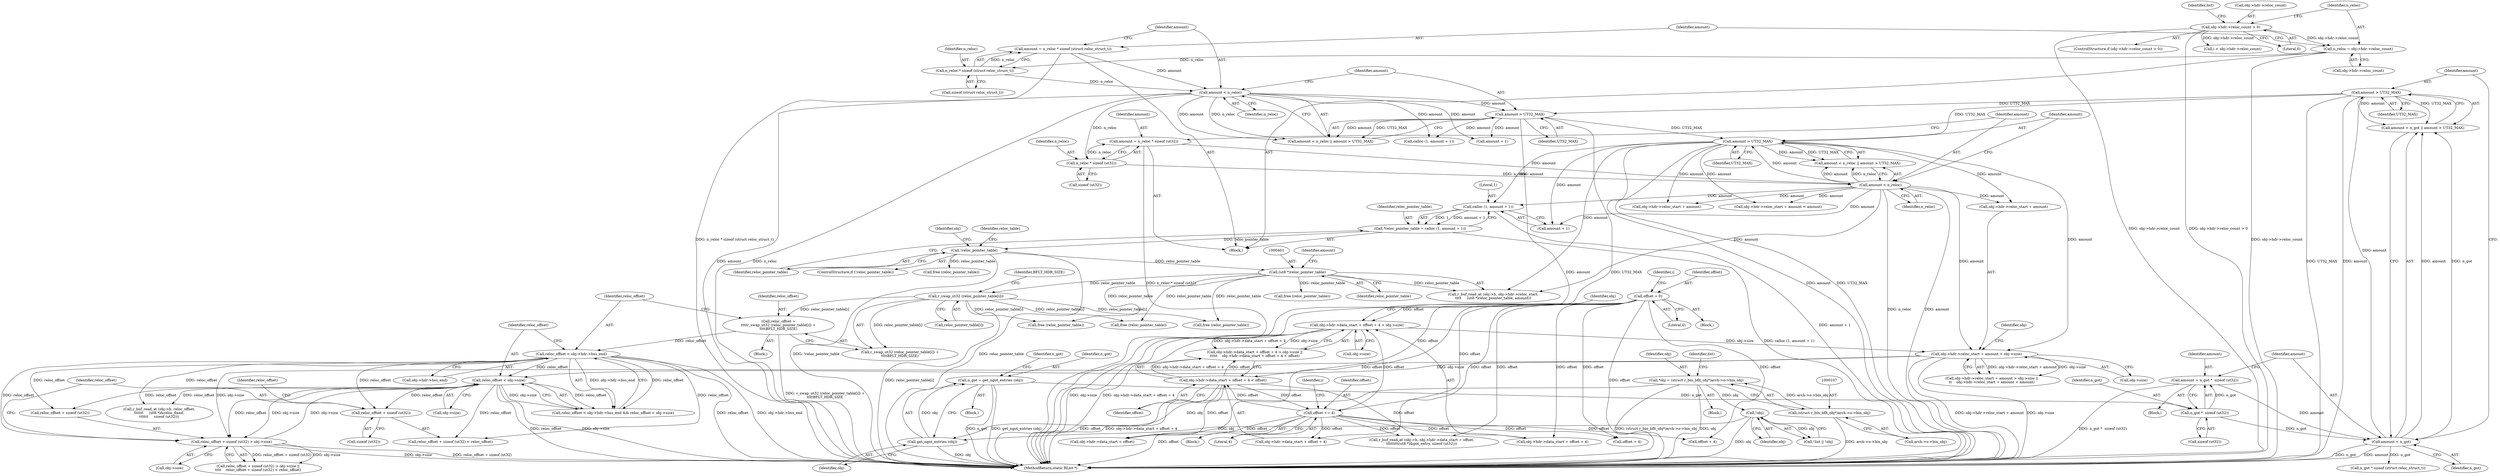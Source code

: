 digraph "0_radare2_72794dc3523bbd5bb370de3c5857cb736c387e18_0@API" {
"1000465" [label="(Call,reloc_offset + sizeof (ut32))"];
"1000439" [label="(Call,reloc_offset < obj->hdr->bss_end)"];
"1000429" [label="(Call,reloc_offset =\n\t\t\t\tr_swap_ut32 (reloc_pointer_table[i]) +\n\t\t\t\tBFLT_HDR_SIZE)"];
"1000432" [label="(Call,r_swap_ut32 (reloc_pointer_table[i]))"];
"1000400" [label="(Call,(ut8 *)reloc_pointer_table)"];
"1000355" [label="(Call,!reloc_pointer_table)"];
"1000347" [label="(Call,*reloc_pointer_table = calloc (1, amount + 1))"];
"1000349" [label="(Call,calloc (1, amount + 1))"];
"1000339" [label="(Call,amount > UT32_MAX)"];
"1000336" [label="(Call,amount < n_reloc)"];
"1000328" [label="(Call,amount = n_reloc * sizeof (ut32))"];
"1000330" [label="(Call,n_reloc * sizeof (ut32))"];
"1000307" [label="(Call,amount < n_reloc)"];
"1000299" [label="(Call,amount = n_reloc * sizeof (struct reloc_struct_t))"];
"1000301" [label="(Call,n_reloc * sizeof (struct reloc_struct_t))"];
"1000292" [label="(Call,n_reloc = obj->hdr->reloc_count)"];
"1000283" [label="(Call,obj->hdr->reloc_count > 0)"];
"1000162" [label="(Call,amount > UT32_MAX)"];
"1000159" [label="(Call,amount < n_got)"];
"1000151" [label="(Call,amount = n_got *  sizeof (ut32))"];
"1000153" [label="(Call,n_got *  sizeof (ut32))"];
"1000144" [label="(Call,n_got = get_ngot_entries (obj))"];
"1000146" [label="(Call,get_ngot_entries (obj))"];
"1000104" [label="(Call,*obj = (struct r_bin_bflt_obj*)arch->o->bin_obj)"];
"1000106" [label="(Call,(struct r_bin_bflt_obj*)arch->o->bin_obj)"];
"1000128" [label="(Call,!obj)"];
"1000310" [label="(Call,amount > UT32_MAX)"];
"1000446" [label="(Call,reloc_offset < obj->size)"];
"1000456" [label="(Call,reloc_offset + sizeof (ut32) > obj->size)"];
"1000363" [label="(Call,obj->hdr->reloc_start + amount > obj->size)"];
"1000200" [label="(Call,obj->hdr->data_start + offset + 4 > obj->size)"];
"1000180" [label="(Call,offset = 0)"];
"1000191" [label="(Call,offset += 4)"];
"1000213" [label="(Call,obj->hdr->data_start + offset + 4 < offset)"];
"1000292" [label="(Call,n_reloc = obj->hdr->reloc_count)"];
"1000182" [label="(Literal,0)"];
"1000467" [label="(Call,sizeof (ut32))"];
"1000464" [label="(Call,reloc_offset + sizeof (ut32) < reloc_offset)"];
"1000349" [label="(Call,calloc (1, amount + 1))"];
"1000128" [label="(Call,!obj)"];
"1000220" [label="(Call,offset + 4)"];
"1000311" [label="(Identifier,amount)"];
"1000151" [label="(Call,amount = n_got *  sizeof (ut32))"];
"1000362" [label="(Call,obj->hdr->reloc_start + amount > obj->size ||\n\t\t    obj->hdr->reloc_start + amount < amount)"];
"1000232" [label="(Call,obj->hdr->data_start + offset)"];
"1000386" [label="(Call,free (reloc_pointer_table))"];
"1000301" [label="(Call,n_reloc * sizeof (struct reloc_struct_t))"];
"1000213" [label="(Call,obj->hdr->data_start + offset + 4 < offset)"];
"1000210" [label="(Call,obj->size)"];
"1000290" [label="(Block,)"];
"1000441" [label="(Call,obj->hdr->bss_end)"];
"1000146" [label="(Call,get_ngot_entries (obj))"];
"1000217" [label="(Identifier,obj)"];
"1000402" [label="(Identifier,reloc_pointer_table)"];
"1000178" [label="(Block,)"];
"1000461" [label="(Call,obj->size)"];
"1000162" [label="(Call,amount > UT32_MAX)"];
"1000228" [label="(Call,r_buf_read_at (obj->b, obj->hdr->data_start + offset,\n\t\t\t\t\t\t\t\t(ut8 *)&got_entry, sizeof (ut32)))"];
"1000195" [label="(Identifier,i)"];
"1000154" [label="(Identifier,n_got)"];
"1000115" [label="(Identifier,list)"];
"1000306" [label="(Call,amount < n_reloc || amount > UT32_MAX)"];
"1000447" [label="(Identifier,reloc_offset)"];
"1000145" [label="(Identifier,n_got)"];
"1000356" [label="(Identifier,reloc_pointer_table)"];
"1000431" [label="(Call,r_swap_ut32 (reloc_pointer_table[i]) +\n\t\t\t\tBFLT_HDR_SIZE)"];
"1000328" [label="(Call,amount = n_reloc * sizeof (ut32))"];
"1000456" [label="(Call,reloc_offset + sizeof (ut32) > obj->size)"];
"1000568" [label="(MethodReturn,static RList *)"];
"1000144" [label="(Call,n_got = get_ngot_entries (obj))"];
"1000473" [label="(Call,free (reloc_pointer_table))"];
"1000335" [label="(Call,amount < n_reloc || amount > UT32_MAX)"];
"1000367" [label="(Identifier,obj)"];
"1000446" [label="(Call,reloc_offset < obj->size)"];
"1000143" [label="(Block,)"];
"1000331" [label="(Identifier,n_reloc)"];
"1000371" [label="(Call,obj->size)"];
"1000340" [label="(Identifier,amount)"];
"1000432" [label="(Call,r_swap_ut32 (reloc_pointer_table[i]))"];
"1000161" [label="(Identifier,n_got)"];
"1000164" [label="(Identifier,UT32_MAX)"];
"1000457" [label="(Call,reloc_offset + sizeof (ut32))"];
"1000309" [label="(Identifier,n_reloc)"];
"1000160" [label="(Identifier,amount)"];
"1000308" [label="(Identifier,amount)"];
"1000200" [label="(Call,obj->hdr->data_start + offset + 4 > obj->size)"];
"1000375" [label="(Call,obj->hdr->reloc_start + amount)"];
"1000341" [label="(Identifier,UT32_MAX)"];
"1000433" [label="(Call,reloc_pointer_table[i])"];
"1000102" [label="(Block,)"];
"1000149" [label="(Identifier,n_got)"];
"1000400" [label="(Call,(ut8 *)reloc_pointer_table)"];
"1000438" [label="(Call,reloc_offset < obj->hdr->bss_end && reloc_offset < obj->size)"];
"1000192" [label="(Identifier,offset)"];
"1000378" [label="(Identifier,obj)"];
"1000310" [label="(Call,amount > UT32_MAX)"];
"1000351" [label="(Call,amount + 1)"];
"1000318" [label="(Call,calloc (1, amount + 1))"];
"1000436" [label="(Identifier,BFLT_HDR_SIZE)"];
"1000348" [label="(Identifier,reloc_pointer_table)"];
"1000330" [label="(Call,n_reloc * sizeof (ut32))"];
"1000427" [label="(Block,)"];
"1000294" [label="(Call,obj->hdr->reloc_count)"];
"1000448" [label="(Call,obj->size)"];
"1000303" [label="(Call,sizeof (struct reloc_struct_t))"];
"1000155" [label="(Call,sizeof (ut32))"];
"1000104" [label="(Call,*obj = (struct r_bin_bflt_obj*)arch->o->bin_obj)"];
"1000190" [label="(Block,)"];
"1000359" [label="(Identifier,reloc_table)"];
"1000337" [label="(Identifier,amount)"];
"1000465" [label="(Call,reloc_offset + sizeof (ut32))"];
"1000147" [label="(Identifier,obj)"];
"1000108" [label="(Call,arch->o->bin_obj)"];
"1000354" [label="(ControlStructure,if (!reloc_pointer_table))"];
"1000289" [label="(Literal,0)"];
"1000299" [label="(Call,amount = n_reloc * sizeof (struct reloc_struct_t))"];
"1000320" [label="(Call,amount + 1)"];
"1000300" [label="(Identifier,amount)"];
"1000153" [label="(Call,n_got *  sizeof (ut32))"];
"1000554" [label="(Call,free (reloc_pointer_table))"];
"1000106" [label="(Call,(struct r_bin_bflt_obj*)arch->o->bin_obj)"];
"1000282" [label="(ControlStructure,if (obj->hdr->reloc_count > 0))"];
"1000347" [label="(Call,*reloc_pointer_table = calloc (1, amount + 1))"];
"1000329" [label="(Identifier,amount)"];
"1000338" [label="(Identifier,n_reloc)"];
"1000283" [label="(Call,obj->hdr->reloc_count > 0)"];
"1000152" [label="(Identifier,amount)"];
"1000150" [label="(Block,)"];
"1000336" [label="(Call,amount < n_reloc)"];
"1000105" [label="(Identifier,obj)"];
"1000158" [label="(Call,amount < n_got || amount > UT32_MAX)"];
"1000403" [label="(Identifier,amount)"];
"1000364" [label="(Call,obj->hdr->reloc_start + amount)"];
"1000439" [label="(Call,reloc_offset < obj->hdr->bss_end)"];
"1000307" [label="(Call,amount < n_reloc)"];
"1000562" [label="(Identifier,list)"];
"1000355" [label="(Call,!reloc_pointer_table)"];
"1000374" [label="(Call,obj->hdr->reloc_start + amount < amount)"];
"1000411" [label="(Call,free (reloc_pointer_table))"];
"1000191" [label="(Call,offset += 4)"];
"1000223" [label="(Identifier,offset)"];
"1000478" [label="(Call,r_buf_read_at (obj->b, reloc_offset,\n\t\t\t\t\t\t     (ut8 *)&reloc_fixed,\n\t\t\t\t\t\t     sizeof (ut32)))"];
"1000332" [label="(Call,sizeof (ut32))"];
"1000180" [label="(Call,offset = 0)"];
"1000284" [label="(Call,obj->hdr->reloc_count)"];
"1000499" [label="(Call,free (reloc_pointer_table))"];
"1000466" [label="(Identifier,reloc_offset)"];
"1000418" [label="(Call,i < obj->hdr->reloc_count)"];
"1000214" [label="(Call,obj->hdr->data_start + offset + 4)"];
"1000391" [label="(Call,r_buf_read_at (obj->b, obj->hdr->reloc_start,\n\t\t\t\t     (ut8 *)reloc_pointer_table, amount))"];
"1000312" [label="(Identifier,UT32_MAX)"];
"1000129" [label="(Identifier,obj)"];
"1000207" [label="(Call,offset + 4)"];
"1000159" [label="(Call,amount < n_got)"];
"1000125" [label="(Call,!list || !obj)"];
"1000293" [label="(Identifier,n_reloc)"];
"1000429" [label="(Call,reloc_offset =\n\t\t\t\tr_swap_ut32 (reloc_pointer_table[i]) +\n\t\t\t\tBFLT_HDR_SIZE)"];
"1000163" [label="(Identifier,amount)"];
"1000350" [label="(Literal,1)"];
"1000201" [label="(Call,obj->hdr->data_start + offset + 4)"];
"1000430" [label="(Identifier,reloc_offset)"];
"1000469" [label="(Identifier,reloc_offset)"];
"1000440" [label="(Identifier,reloc_offset)"];
"1000455" [label="(Call,reloc_offset + sizeof (ut32) > obj->size ||\n\t\t\t\t    reloc_offset + sizeof (ut32) < reloc_offset)"];
"1000339" [label="(Call,amount > UT32_MAX)"];
"1000172" [label="(Call,n_got * sizeof (struct reloc_struct_t))"];
"1000185" [label="(Identifier,i)"];
"1000199" [label="(Call,obj->hdr->data_start + offset + 4 > obj->size ||\n\t\t\t\t\t    obj->hdr->data_start + offset + 4 < offset)"];
"1000363" [label="(Call,obj->hdr->reloc_start + amount > obj->size)"];
"1000193" [label="(Literal,4)"];
"1000302" [label="(Identifier,n_reloc)"];
"1000181" [label="(Identifier,offset)"];
"1000465" -> "1000464"  [label="AST: "];
"1000465" -> "1000467"  [label="CFG: "];
"1000466" -> "1000465"  [label="AST: "];
"1000467" -> "1000465"  [label="AST: "];
"1000469" -> "1000465"  [label="CFG: "];
"1000439" -> "1000465"  [label="DDG: reloc_offset"];
"1000446" -> "1000465"  [label="DDG: reloc_offset"];
"1000439" -> "1000438"  [label="AST: "];
"1000439" -> "1000441"  [label="CFG: "];
"1000440" -> "1000439"  [label="AST: "];
"1000441" -> "1000439"  [label="AST: "];
"1000447" -> "1000439"  [label="CFG: "];
"1000438" -> "1000439"  [label="CFG: "];
"1000439" -> "1000568"  [label="DDG: reloc_offset"];
"1000439" -> "1000568"  [label="DDG: obj->hdr->bss_end"];
"1000439" -> "1000438"  [label="DDG: reloc_offset"];
"1000439" -> "1000438"  [label="DDG: obj->hdr->bss_end"];
"1000429" -> "1000439"  [label="DDG: reloc_offset"];
"1000439" -> "1000446"  [label="DDG: reloc_offset"];
"1000439" -> "1000456"  [label="DDG: reloc_offset"];
"1000439" -> "1000457"  [label="DDG: reloc_offset"];
"1000439" -> "1000464"  [label="DDG: reloc_offset"];
"1000439" -> "1000478"  [label="DDG: reloc_offset"];
"1000429" -> "1000427"  [label="AST: "];
"1000429" -> "1000431"  [label="CFG: "];
"1000430" -> "1000429"  [label="AST: "];
"1000431" -> "1000429"  [label="AST: "];
"1000440" -> "1000429"  [label="CFG: "];
"1000429" -> "1000568"  [label="DDG: r_swap_ut32 (reloc_pointer_table[i]) +\n\t\t\t\tBFLT_HDR_SIZE"];
"1000432" -> "1000429"  [label="DDG: reloc_pointer_table[i]"];
"1000432" -> "1000431"  [label="AST: "];
"1000432" -> "1000433"  [label="CFG: "];
"1000433" -> "1000432"  [label="AST: "];
"1000436" -> "1000432"  [label="CFG: "];
"1000432" -> "1000568"  [label="DDG: reloc_pointer_table[i]"];
"1000432" -> "1000431"  [label="DDG: reloc_pointer_table[i]"];
"1000400" -> "1000432"  [label="DDG: reloc_pointer_table"];
"1000432" -> "1000473"  [label="DDG: reloc_pointer_table[i]"];
"1000432" -> "1000499"  [label="DDG: reloc_pointer_table[i]"];
"1000432" -> "1000554"  [label="DDG: reloc_pointer_table[i]"];
"1000400" -> "1000391"  [label="AST: "];
"1000400" -> "1000402"  [label="CFG: "];
"1000401" -> "1000400"  [label="AST: "];
"1000402" -> "1000400"  [label="AST: "];
"1000403" -> "1000400"  [label="CFG: "];
"1000400" -> "1000391"  [label="DDG: reloc_pointer_table"];
"1000355" -> "1000400"  [label="DDG: reloc_pointer_table"];
"1000400" -> "1000411"  [label="DDG: reloc_pointer_table"];
"1000400" -> "1000473"  [label="DDG: reloc_pointer_table"];
"1000400" -> "1000499"  [label="DDG: reloc_pointer_table"];
"1000400" -> "1000554"  [label="DDG: reloc_pointer_table"];
"1000355" -> "1000354"  [label="AST: "];
"1000355" -> "1000356"  [label="CFG: "];
"1000356" -> "1000355"  [label="AST: "];
"1000359" -> "1000355"  [label="CFG: "];
"1000367" -> "1000355"  [label="CFG: "];
"1000355" -> "1000568"  [label="DDG: reloc_pointer_table"];
"1000355" -> "1000568"  [label="DDG: !reloc_pointer_table"];
"1000347" -> "1000355"  [label="DDG: reloc_pointer_table"];
"1000355" -> "1000386"  [label="DDG: reloc_pointer_table"];
"1000347" -> "1000290"  [label="AST: "];
"1000347" -> "1000349"  [label="CFG: "];
"1000348" -> "1000347"  [label="AST: "];
"1000349" -> "1000347"  [label="AST: "];
"1000356" -> "1000347"  [label="CFG: "];
"1000347" -> "1000568"  [label="DDG: calloc (1, amount + 1)"];
"1000349" -> "1000347"  [label="DDG: 1"];
"1000349" -> "1000347"  [label="DDG: amount + 1"];
"1000349" -> "1000351"  [label="CFG: "];
"1000350" -> "1000349"  [label="AST: "];
"1000351" -> "1000349"  [label="AST: "];
"1000349" -> "1000568"  [label="DDG: amount + 1"];
"1000339" -> "1000349"  [label="DDG: amount"];
"1000336" -> "1000349"  [label="DDG: amount"];
"1000339" -> "1000335"  [label="AST: "];
"1000339" -> "1000341"  [label="CFG: "];
"1000340" -> "1000339"  [label="AST: "];
"1000341" -> "1000339"  [label="AST: "];
"1000335" -> "1000339"  [label="CFG: "];
"1000339" -> "1000568"  [label="DDG: amount"];
"1000339" -> "1000568"  [label="DDG: UT32_MAX"];
"1000339" -> "1000335"  [label="DDG: amount"];
"1000339" -> "1000335"  [label="DDG: UT32_MAX"];
"1000336" -> "1000339"  [label="DDG: amount"];
"1000162" -> "1000339"  [label="DDG: UT32_MAX"];
"1000310" -> "1000339"  [label="DDG: UT32_MAX"];
"1000339" -> "1000351"  [label="DDG: amount"];
"1000339" -> "1000363"  [label="DDG: amount"];
"1000339" -> "1000364"  [label="DDG: amount"];
"1000339" -> "1000374"  [label="DDG: amount"];
"1000339" -> "1000375"  [label="DDG: amount"];
"1000339" -> "1000391"  [label="DDG: amount"];
"1000336" -> "1000335"  [label="AST: "];
"1000336" -> "1000338"  [label="CFG: "];
"1000337" -> "1000336"  [label="AST: "];
"1000338" -> "1000336"  [label="AST: "];
"1000340" -> "1000336"  [label="CFG: "];
"1000335" -> "1000336"  [label="CFG: "];
"1000336" -> "1000568"  [label="DDG: n_reloc"];
"1000336" -> "1000568"  [label="DDG: amount"];
"1000336" -> "1000335"  [label="DDG: amount"];
"1000336" -> "1000335"  [label="DDG: n_reloc"];
"1000328" -> "1000336"  [label="DDG: amount"];
"1000330" -> "1000336"  [label="DDG: n_reloc"];
"1000336" -> "1000351"  [label="DDG: amount"];
"1000336" -> "1000363"  [label="DDG: amount"];
"1000336" -> "1000364"  [label="DDG: amount"];
"1000336" -> "1000374"  [label="DDG: amount"];
"1000336" -> "1000375"  [label="DDG: amount"];
"1000336" -> "1000391"  [label="DDG: amount"];
"1000328" -> "1000290"  [label="AST: "];
"1000328" -> "1000330"  [label="CFG: "];
"1000329" -> "1000328"  [label="AST: "];
"1000330" -> "1000328"  [label="AST: "];
"1000337" -> "1000328"  [label="CFG: "];
"1000328" -> "1000568"  [label="DDG: n_reloc * sizeof (ut32)"];
"1000330" -> "1000328"  [label="DDG: n_reloc"];
"1000330" -> "1000332"  [label="CFG: "];
"1000331" -> "1000330"  [label="AST: "];
"1000332" -> "1000330"  [label="AST: "];
"1000307" -> "1000330"  [label="DDG: n_reloc"];
"1000307" -> "1000306"  [label="AST: "];
"1000307" -> "1000309"  [label="CFG: "];
"1000308" -> "1000307"  [label="AST: "];
"1000309" -> "1000307"  [label="AST: "];
"1000311" -> "1000307"  [label="CFG: "];
"1000306" -> "1000307"  [label="CFG: "];
"1000307" -> "1000568"  [label="DDG: n_reloc"];
"1000307" -> "1000568"  [label="DDG: amount"];
"1000307" -> "1000306"  [label="DDG: amount"];
"1000307" -> "1000306"  [label="DDG: n_reloc"];
"1000299" -> "1000307"  [label="DDG: amount"];
"1000301" -> "1000307"  [label="DDG: n_reloc"];
"1000307" -> "1000310"  [label="DDG: amount"];
"1000307" -> "1000318"  [label="DDG: amount"];
"1000307" -> "1000320"  [label="DDG: amount"];
"1000299" -> "1000290"  [label="AST: "];
"1000299" -> "1000301"  [label="CFG: "];
"1000300" -> "1000299"  [label="AST: "];
"1000301" -> "1000299"  [label="AST: "];
"1000308" -> "1000299"  [label="CFG: "];
"1000299" -> "1000568"  [label="DDG: n_reloc * sizeof (struct reloc_struct_t)"];
"1000301" -> "1000299"  [label="DDG: n_reloc"];
"1000301" -> "1000303"  [label="CFG: "];
"1000302" -> "1000301"  [label="AST: "];
"1000303" -> "1000301"  [label="AST: "];
"1000292" -> "1000301"  [label="DDG: n_reloc"];
"1000292" -> "1000290"  [label="AST: "];
"1000292" -> "1000294"  [label="CFG: "];
"1000293" -> "1000292"  [label="AST: "];
"1000294" -> "1000292"  [label="AST: "];
"1000300" -> "1000292"  [label="CFG: "];
"1000292" -> "1000568"  [label="DDG: obj->hdr->reloc_count"];
"1000283" -> "1000292"  [label="DDG: obj->hdr->reloc_count"];
"1000283" -> "1000282"  [label="AST: "];
"1000283" -> "1000289"  [label="CFG: "];
"1000284" -> "1000283"  [label="AST: "];
"1000289" -> "1000283"  [label="AST: "];
"1000293" -> "1000283"  [label="CFG: "];
"1000562" -> "1000283"  [label="CFG: "];
"1000283" -> "1000568"  [label="DDG: obj->hdr->reloc_count"];
"1000283" -> "1000568"  [label="DDG: obj->hdr->reloc_count > 0"];
"1000283" -> "1000418"  [label="DDG: obj->hdr->reloc_count"];
"1000162" -> "1000158"  [label="AST: "];
"1000162" -> "1000164"  [label="CFG: "];
"1000163" -> "1000162"  [label="AST: "];
"1000164" -> "1000162"  [label="AST: "];
"1000158" -> "1000162"  [label="CFG: "];
"1000162" -> "1000568"  [label="DDG: UT32_MAX"];
"1000162" -> "1000568"  [label="DDG: amount"];
"1000162" -> "1000158"  [label="DDG: amount"];
"1000162" -> "1000158"  [label="DDG: UT32_MAX"];
"1000159" -> "1000162"  [label="DDG: amount"];
"1000162" -> "1000310"  [label="DDG: UT32_MAX"];
"1000159" -> "1000158"  [label="AST: "];
"1000159" -> "1000161"  [label="CFG: "];
"1000160" -> "1000159"  [label="AST: "];
"1000161" -> "1000159"  [label="AST: "];
"1000163" -> "1000159"  [label="CFG: "];
"1000158" -> "1000159"  [label="CFG: "];
"1000159" -> "1000568"  [label="DDG: amount"];
"1000159" -> "1000568"  [label="DDG: n_got"];
"1000159" -> "1000158"  [label="DDG: amount"];
"1000159" -> "1000158"  [label="DDG: n_got"];
"1000151" -> "1000159"  [label="DDG: amount"];
"1000153" -> "1000159"  [label="DDG: n_got"];
"1000159" -> "1000172"  [label="DDG: n_got"];
"1000151" -> "1000150"  [label="AST: "];
"1000151" -> "1000153"  [label="CFG: "];
"1000152" -> "1000151"  [label="AST: "];
"1000153" -> "1000151"  [label="AST: "];
"1000160" -> "1000151"  [label="CFG: "];
"1000151" -> "1000568"  [label="DDG: n_got *  sizeof (ut32)"];
"1000153" -> "1000151"  [label="DDG: n_got"];
"1000153" -> "1000155"  [label="CFG: "];
"1000154" -> "1000153"  [label="AST: "];
"1000155" -> "1000153"  [label="AST: "];
"1000144" -> "1000153"  [label="DDG: n_got"];
"1000144" -> "1000143"  [label="AST: "];
"1000144" -> "1000146"  [label="CFG: "];
"1000145" -> "1000144"  [label="AST: "];
"1000146" -> "1000144"  [label="AST: "];
"1000149" -> "1000144"  [label="CFG: "];
"1000144" -> "1000568"  [label="DDG: n_got"];
"1000144" -> "1000568"  [label="DDG: get_ngot_entries (obj)"];
"1000146" -> "1000144"  [label="DDG: obj"];
"1000146" -> "1000147"  [label="CFG: "];
"1000147" -> "1000146"  [label="AST: "];
"1000146" -> "1000568"  [label="DDG: obj"];
"1000104" -> "1000146"  [label="DDG: obj"];
"1000128" -> "1000146"  [label="DDG: obj"];
"1000104" -> "1000102"  [label="AST: "];
"1000104" -> "1000106"  [label="CFG: "];
"1000105" -> "1000104"  [label="AST: "];
"1000106" -> "1000104"  [label="AST: "];
"1000115" -> "1000104"  [label="CFG: "];
"1000104" -> "1000568"  [label="DDG: obj"];
"1000104" -> "1000568"  [label="DDG: (struct r_bin_bflt_obj*)arch->o->bin_obj"];
"1000106" -> "1000104"  [label="DDG: arch->o->bin_obj"];
"1000104" -> "1000128"  [label="DDG: obj"];
"1000106" -> "1000108"  [label="CFG: "];
"1000107" -> "1000106"  [label="AST: "];
"1000108" -> "1000106"  [label="AST: "];
"1000106" -> "1000568"  [label="DDG: arch->o->bin_obj"];
"1000128" -> "1000125"  [label="AST: "];
"1000128" -> "1000129"  [label="CFG: "];
"1000129" -> "1000128"  [label="AST: "];
"1000125" -> "1000128"  [label="CFG: "];
"1000128" -> "1000568"  [label="DDG: obj"];
"1000128" -> "1000125"  [label="DDG: obj"];
"1000310" -> "1000306"  [label="AST: "];
"1000310" -> "1000312"  [label="CFG: "];
"1000311" -> "1000310"  [label="AST: "];
"1000312" -> "1000310"  [label="AST: "];
"1000306" -> "1000310"  [label="CFG: "];
"1000310" -> "1000568"  [label="DDG: UT32_MAX"];
"1000310" -> "1000568"  [label="DDG: amount"];
"1000310" -> "1000306"  [label="DDG: amount"];
"1000310" -> "1000306"  [label="DDG: UT32_MAX"];
"1000310" -> "1000318"  [label="DDG: amount"];
"1000310" -> "1000320"  [label="DDG: amount"];
"1000446" -> "1000438"  [label="AST: "];
"1000446" -> "1000448"  [label="CFG: "];
"1000447" -> "1000446"  [label="AST: "];
"1000448" -> "1000446"  [label="AST: "];
"1000438" -> "1000446"  [label="CFG: "];
"1000446" -> "1000568"  [label="DDG: reloc_offset"];
"1000446" -> "1000568"  [label="DDG: obj->size"];
"1000446" -> "1000438"  [label="DDG: reloc_offset"];
"1000446" -> "1000438"  [label="DDG: obj->size"];
"1000456" -> "1000446"  [label="DDG: obj->size"];
"1000363" -> "1000446"  [label="DDG: obj->size"];
"1000446" -> "1000456"  [label="DDG: reloc_offset"];
"1000446" -> "1000456"  [label="DDG: obj->size"];
"1000446" -> "1000457"  [label="DDG: reloc_offset"];
"1000446" -> "1000464"  [label="DDG: reloc_offset"];
"1000446" -> "1000478"  [label="DDG: reloc_offset"];
"1000456" -> "1000455"  [label="AST: "];
"1000456" -> "1000461"  [label="CFG: "];
"1000457" -> "1000456"  [label="AST: "];
"1000461" -> "1000456"  [label="AST: "];
"1000466" -> "1000456"  [label="CFG: "];
"1000455" -> "1000456"  [label="CFG: "];
"1000456" -> "1000568"  [label="DDG: obj->size"];
"1000456" -> "1000568"  [label="DDG: reloc_offset + sizeof (ut32)"];
"1000456" -> "1000455"  [label="DDG: reloc_offset + sizeof (ut32)"];
"1000456" -> "1000455"  [label="DDG: obj->size"];
"1000363" -> "1000456"  [label="DDG: obj->size"];
"1000363" -> "1000362"  [label="AST: "];
"1000363" -> "1000371"  [label="CFG: "];
"1000364" -> "1000363"  [label="AST: "];
"1000371" -> "1000363"  [label="AST: "];
"1000378" -> "1000363"  [label="CFG: "];
"1000362" -> "1000363"  [label="CFG: "];
"1000363" -> "1000568"  [label="DDG: obj->hdr->reloc_start + amount"];
"1000363" -> "1000568"  [label="DDG: obj->size"];
"1000363" -> "1000362"  [label="DDG: obj->hdr->reloc_start + amount"];
"1000363" -> "1000362"  [label="DDG: obj->size"];
"1000200" -> "1000363"  [label="DDG: obj->size"];
"1000200" -> "1000199"  [label="AST: "];
"1000200" -> "1000210"  [label="CFG: "];
"1000201" -> "1000200"  [label="AST: "];
"1000210" -> "1000200"  [label="AST: "];
"1000217" -> "1000200"  [label="CFG: "];
"1000199" -> "1000200"  [label="CFG: "];
"1000200" -> "1000568"  [label="DDG: obj->hdr->data_start + offset + 4"];
"1000200" -> "1000568"  [label="DDG: obj->size"];
"1000200" -> "1000199"  [label="DDG: obj->hdr->data_start + offset + 4"];
"1000200" -> "1000199"  [label="DDG: obj->size"];
"1000180" -> "1000200"  [label="DDG: offset"];
"1000191" -> "1000200"  [label="DDG: offset"];
"1000180" -> "1000178"  [label="AST: "];
"1000180" -> "1000182"  [label="CFG: "];
"1000181" -> "1000180"  [label="AST: "];
"1000182" -> "1000180"  [label="AST: "];
"1000185" -> "1000180"  [label="CFG: "];
"1000180" -> "1000568"  [label="DDG: offset"];
"1000180" -> "1000191"  [label="DDG: offset"];
"1000180" -> "1000201"  [label="DDG: offset"];
"1000180" -> "1000207"  [label="DDG: offset"];
"1000180" -> "1000213"  [label="DDG: offset"];
"1000180" -> "1000214"  [label="DDG: offset"];
"1000180" -> "1000220"  [label="DDG: offset"];
"1000180" -> "1000228"  [label="DDG: offset"];
"1000180" -> "1000232"  [label="DDG: offset"];
"1000191" -> "1000190"  [label="AST: "];
"1000191" -> "1000193"  [label="CFG: "];
"1000192" -> "1000191"  [label="AST: "];
"1000193" -> "1000191"  [label="AST: "];
"1000195" -> "1000191"  [label="CFG: "];
"1000191" -> "1000568"  [label="DDG: offset"];
"1000213" -> "1000191"  [label="DDG: offset"];
"1000191" -> "1000201"  [label="DDG: offset"];
"1000191" -> "1000207"  [label="DDG: offset"];
"1000191" -> "1000213"  [label="DDG: offset"];
"1000191" -> "1000214"  [label="DDG: offset"];
"1000191" -> "1000220"  [label="DDG: offset"];
"1000191" -> "1000228"  [label="DDG: offset"];
"1000191" -> "1000232"  [label="DDG: offset"];
"1000213" -> "1000199"  [label="AST: "];
"1000213" -> "1000223"  [label="CFG: "];
"1000214" -> "1000213"  [label="AST: "];
"1000223" -> "1000213"  [label="AST: "];
"1000199" -> "1000213"  [label="CFG: "];
"1000213" -> "1000568"  [label="DDG: offset"];
"1000213" -> "1000568"  [label="DDG: obj->hdr->data_start + offset + 4"];
"1000213" -> "1000199"  [label="DDG: obj->hdr->data_start + offset + 4"];
"1000213" -> "1000199"  [label="DDG: offset"];
"1000213" -> "1000228"  [label="DDG: offset"];
"1000213" -> "1000232"  [label="DDG: offset"];
}
